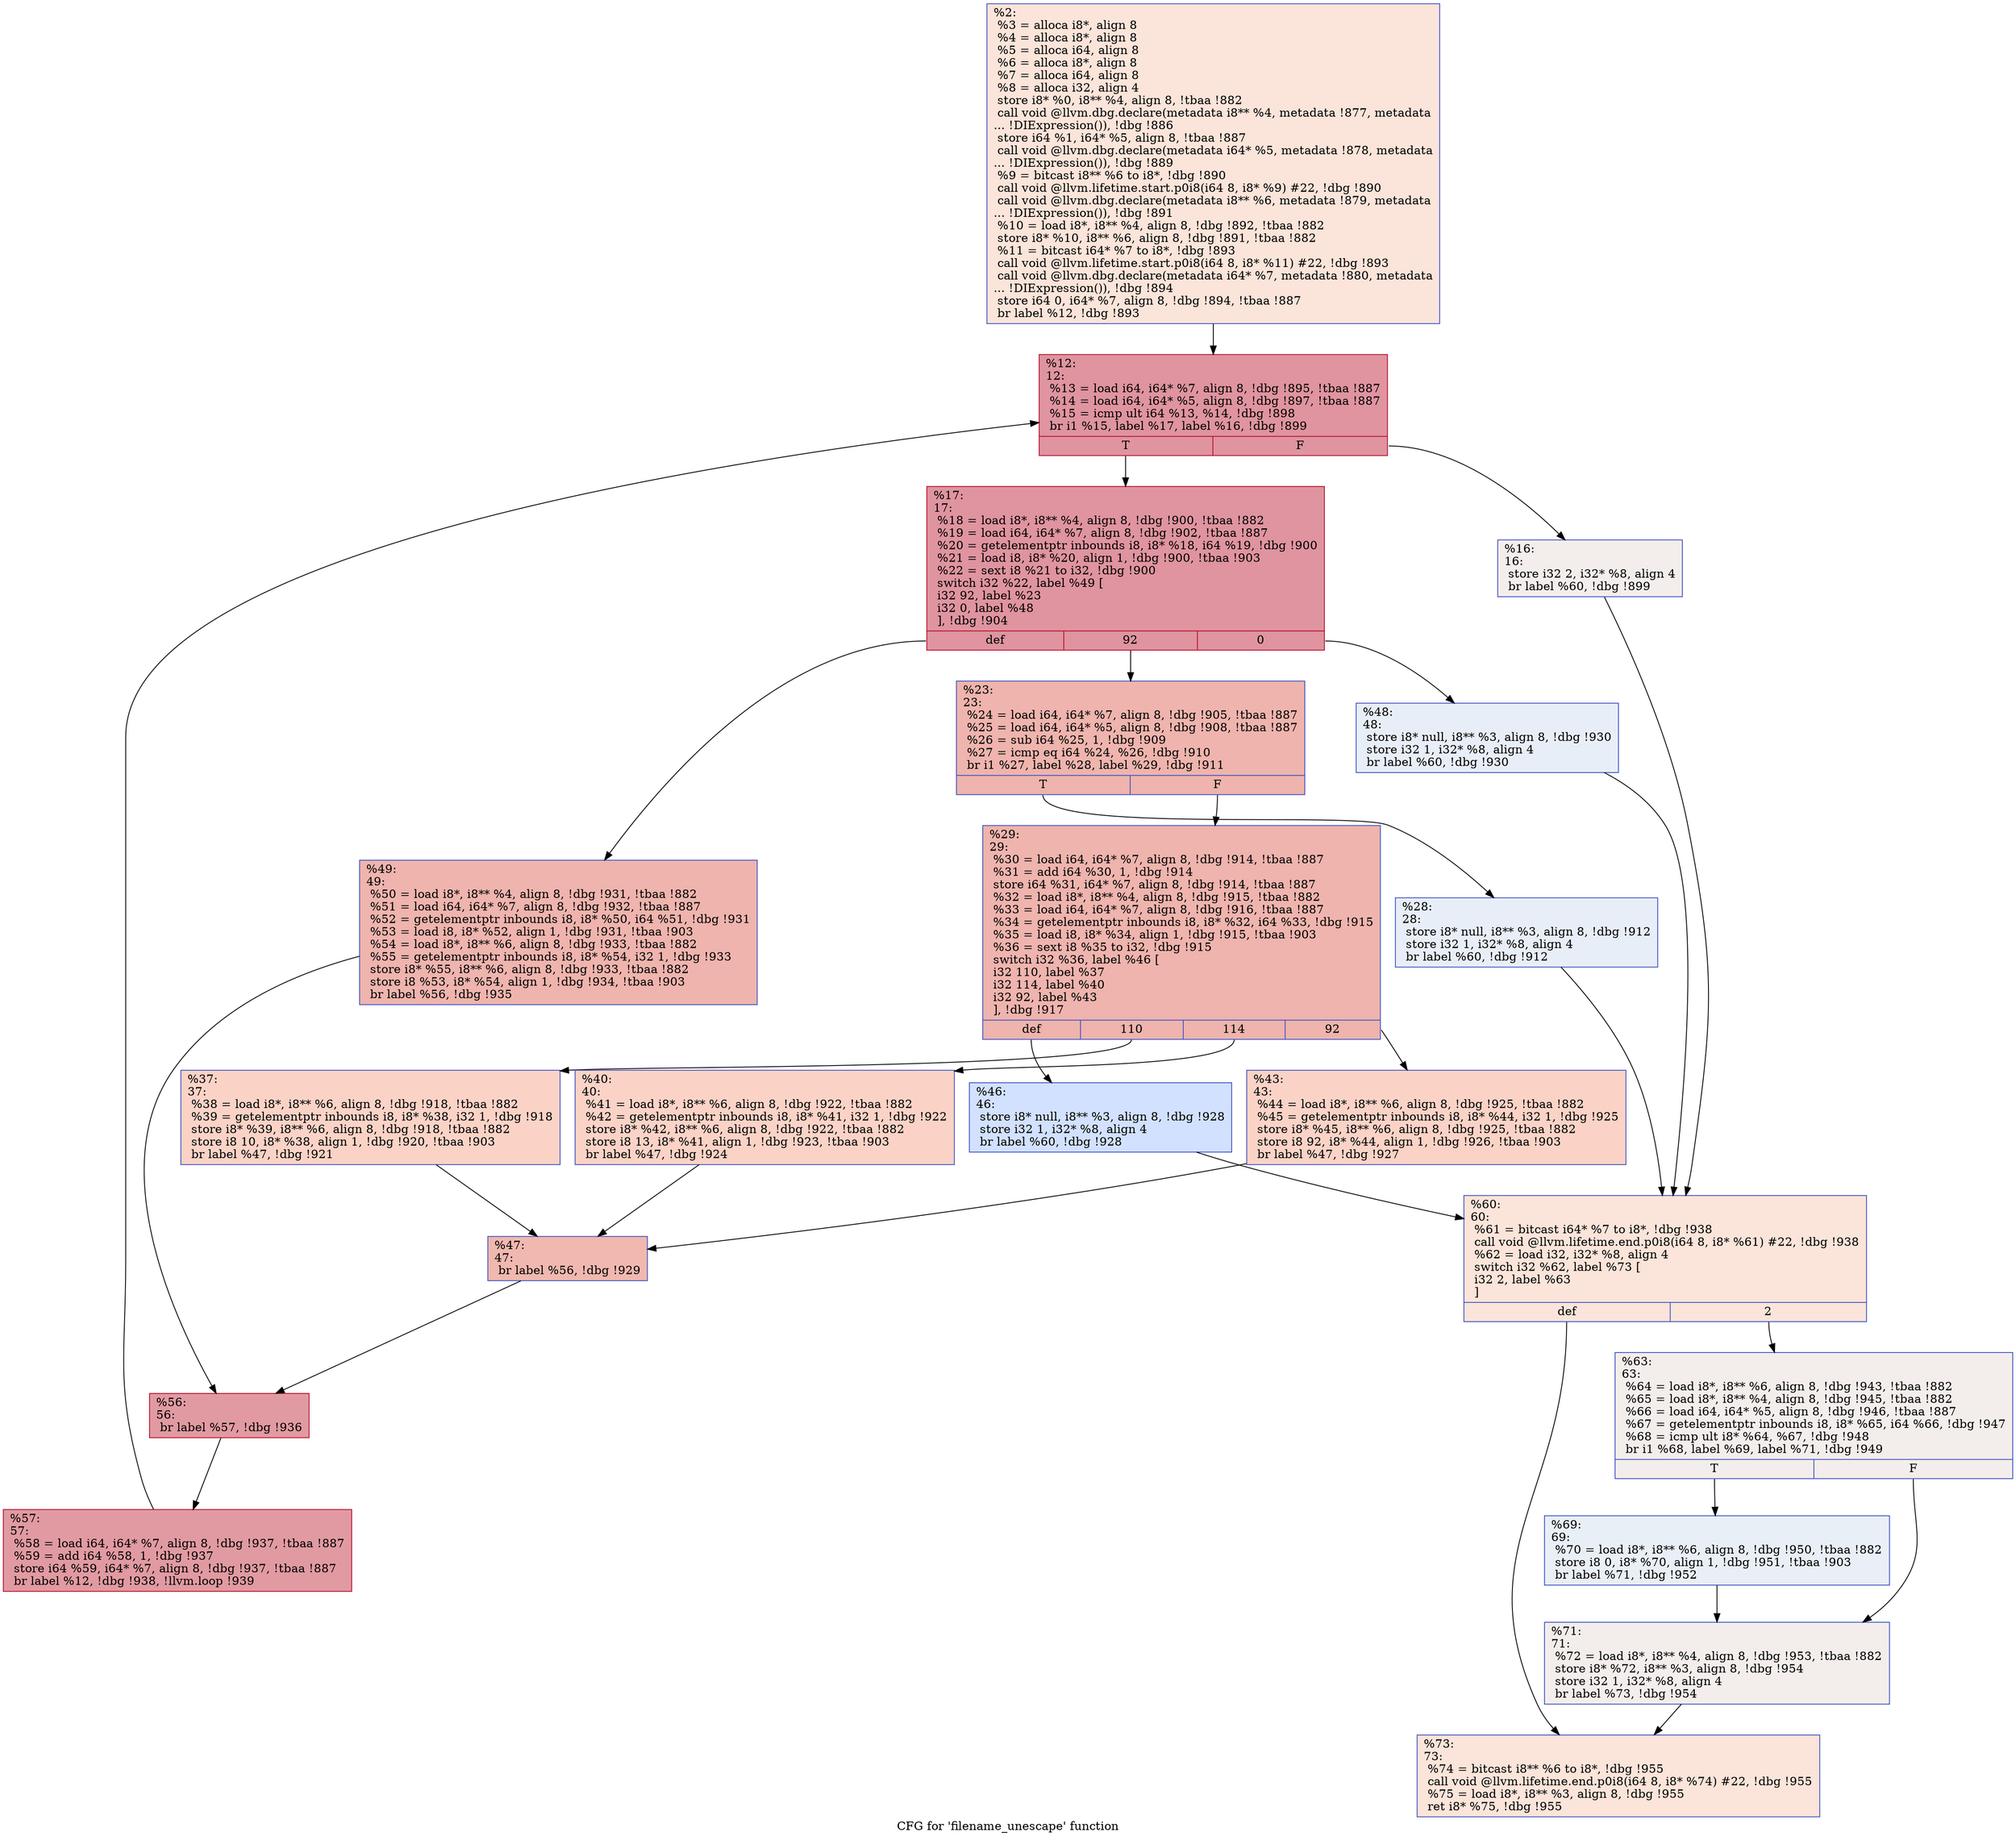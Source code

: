 digraph "CFG for 'filename_unescape' function" {
	label="CFG for 'filename_unescape' function";

	Node0x1273aa0 [shape=record,color="#3d50c3ff", style=filled, fillcolor="#f5c1a970",label="{%2:\l  %3 = alloca i8*, align 8\l  %4 = alloca i8*, align 8\l  %5 = alloca i64, align 8\l  %6 = alloca i8*, align 8\l  %7 = alloca i64, align 8\l  %8 = alloca i32, align 4\l  store i8* %0, i8** %4, align 8, !tbaa !882\l  call void @llvm.dbg.declare(metadata i8** %4, metadata !877, metadata\l... !DIExpression()), !dbg !886\l  store i64 %1, i64* %5, align 8, !tbaa !887\l  call void @llvm.dbg.declare(metadata i64* %5, metadata !878, metadata\l... !DIExpression()), !dbg !889\l  %9 = bitcast i8** %6 to i8*, !dbg !890\l  call void @llvm.lifetime.start.p0i8(i64 8, i8* %9) #22, !dbg !890\l  call void @llvm.dbg.declare(metadata i8** %6, metadata !879, metadata\l... !DIExpression()), !dbg !891\l  %10 = load i8*, i8** %4, align 8, !dbg !892, !tbaa !882\l  store i8* %10, i8** %6, align 8, !dbg !891, !tbaa !882\l  %11 = bitcast i64* %7 to i8*, !dbg !893\l  call void @llvm.lifetime.start.p0i8(i64 8, i8* %11) #22, !dbg !893\l  call void @llvm.dbg.declare(metadata i64* %7, metadata !880, metadata\l... !DIExpression()), !dbg !894\l  store i64 0, i64* %7, align 8, !dbg !894, !tbaa !887\l  br label %12, !dbg !893\l}"];
	Node0x1273aa0 -> Node0x1273ba0;
	Node0x1273ba0 [shape=record,color="#b70d28ff", style=filled, fillcolor="#b70d2870",label="{%12:\l12:                                               \l  %13 = load i64, i64* %7, align 8, !dbg !895, !tbaa !887\l  %14 = load i64, i64* %5, align 8, !dbg !897, !tbaa !887\l  %15 = icmp ult i64 %13, %14, !dbg !898\l  br i1 %15, label %17, label %16, !dbg !899\l|{<s0>T|<s1>F}}"];
	Node0x1273ba0:s0 -> Node0x1273c40;
	Node0x1273ba0:s1 -> Node0x1273bf0;
	Node0x1273bf0 [shape=record,color="#3d50c3ff", style=filled, fillcolor="#e3d9d370",label="{%16:\l16:                                               \l  store i32 2, i32* %8, align 4\l  br label %60, !dbg !899\l}"];
	Node0x1273bf0 -> Node0x1274050;
	Node0x1273c40 [shape=record,color="#b70d28ff", style=filled, fillcolor="#b70d2870",label="{%17:\l17:                                               \l  %18 = load i8*, i8** %4, align 8, !dbg !900, !tbaa !882\l  %19 = load i64, i64* %7, align 8, !dbg !902, !tbaa !887\l  %20 = getelementptr inbounds i8, i8* %18, i64 %19, !dbg !900\l  %21 = load i8, i8* %20, align 1, !dbg !900, !tbaa !903\l  %22 = sext i8 %21 to i32, !dbg !900\l  switch i32 %22, label %49 [\l    i32 92, label %23\l    i32 0, label %48\l  ], !dbg !904\l|{<s0>def|<s1>92|<s2>0}}"];
	Node0x1273c40:s0 -> Node0x1273f60;
	Node0x1273c40:s1 -> Node0x1273c90;
	Node0x1273c40:s2 -> Node0x1273f10;
	Node0x1273c90 [shape=record,color="#3d50c3ff", style=filled, fillcolor="#d8564670",label="{%23:\l23:                                               \l  %24 = load i64, i64* %7, align 8, !dbg !905, !tbaa !887\l  %25 = load i64, i64* %5, align 8, !dbg !908, !tbaa !887\l  %26 = sub i64 %25, 1, !dbg !909\l  %27 = icmp eq i64 %24, %26, !dbg !910\l  br i1 %27, label %28, label %29, !dbg !911\l|{<s0>T|<s1>F}}"];
	Node0x1273c90:s0 -> Node0x1273ce0;
	Node0x1273c90:s1 -> Node0x1273d30;
	Node0x1273ce0 [shape=record,color="#3d50c3ff", style=filled, fillcolor="#cbd8ee70",label="{%28:\l28:                                               \l  store i8* null, i8** %3, align 8, !dbg !912\l  store i32 1, i32* %8, align 4\l  br label %60, !dbg !912\l}"];
	Node0x1273ce0 -> Node0x1274050;
	Node0x1273d30 [shape=record,color="#3d50c3ff", style=filled, fillcolor="#d8564670",label="{%29:\l29:                                               \l  %30 = load i64, i64* %7, align 8, !dbg !914, !tbaa !887\l  %31 = add i64 %30, 1, !dbg !914\l  store i64 %31, i64* %7, align 8, !dbg !914, !tbaa !887\l  %32 = load i8*, i8** %4, align 8, !dbg !915, !tbaa !882\l  %33 = load i64, i64* %7, align 8, !dbg !916, !tbaa !887\l  %34 = getelementptr inbounds i8, i8* %32, i64 %33, !dbg !915\l  %35 = load i8, i8* %34, align 1, !dbg !915, !tbaa !903\l  %36 = sext i8 %35 to i32, !dbg !915\l  switch i32 %36, label %46 [\l    i32 110, label %37\l    i32 114, label %40\l    i32 92, label %43\l  ], !dbg !917\l|{<s0>def|<s1>110|<s2>114|<s3>92}}"];
	Node0x1273d30:s0 -> Node0x1273e70;
	Node0x1273d30:s1 -> Node0x1273d80;
	Node0x1273d30:s2 -> Node0x1273dd0;
	Node0x1273d30:s3 -> Node0x1273e20;
	Node0x1273d80 [shape=record,color="#3d50c3ff", style=filled, fillcolor="#f59c7d70",label="{%37:\l37:                                               \l  %38 = load i8*, i8** %6, align 8, !dbg !918, !tbaa !882\l  %39 = getelementptr inbounds i8, i8* %38, i32 1, !dbg !918\l  store i8* %39, i8** %6, align 8, !dbg !918, !tbaa !882\l  store i8 10, i8* %38, align 1, !dbg !920, !tbaa !903\l  br label %47, !dbg !921\l}"];
	Node0x1273d80 -> Node0x1273ec0;
	Node0x1273dd0 [shape=record,color="#3d50c3ff", style=filled, fillcolor="#f59c7d70",label="{%40:\l40:                                               \l  %41 = load i8*, i8** %6, align 8, !dbg !922, !tbaa !882\l  %42 = getelementptr inbounds i8, i8* %41, i32 1, !dbg !922\l  store i8* %42, i8** %6, align 8, !dbg !922, !tbaa !882\l  store i8 13, i8* %41, align 1, !dbg !923, !tbaa !903\l  br label %47, !dbg !924\l}"];
	Node0x1273dd0 -> Node0x1273ec0;
	Node0x1273e20 [shape=record,color="#3d50c3ff", style=filled, fillcolor="#f59c7d70",label="{%43:\l43:                                               \l  %44 = load i8*, i8** %6, align 8, !dbg !925, !tbaa !882\l  %45 = getelementptr inbounds i8, i8* %44, i32 1, !dbg !925\l  store i8* %45, i8** %6, align 8, !dbg !925, !tbaa !882\l  store i8 92, i8* %44, align 1, !dbg !926, !tbaa !903\l  br label %47, !dbg !927\l}"];
	Node0x1273e20 -> Node0x1273ec0;
	Node0x1273e70 [shape=record,color="#3d50c3ff", style=filled, fillcolor="#9abbff70",label="{%46:\l46:                                               \l  store i8* null, i8** %3, align 8, !dbg !928\l  store i32 1, i32* %8, align 4\l  br label %60, !dbg !928\l}"];
	Node0x1273e70 -> Node0x1274050;
	Node0x1273ec0 [shape=record,color="#3d50c3ff", style=filled, fillcolor="#dc5d4a70",label="{%47:\l47:                                               \l  br label %56, !dbg !929\l}"];
	Node0x1273ec0 -> Node0x1273fb0;
	Node0x1273f10 [shape=record,color="#3d50c3ff", style=filled, fillcolor="#cbd8ee70",label="{%48:\l48:                                               \l  store i8* null, i8** %3, align 8, !dbg !930\l  store i32 1, i32* %8, align 4\l  br label %60, !dbg !930\l}"];
	Node0x1273f10 -> Node0x1274050;
	Node0x1273f60 [shape=record,color="#3d50c3ff", style=filled, fillcolor="#d8564670",label="{%49:\l49:                                               \l  %50 = load i8*, i8** %4, align 8, !dbg !931, !tbaa !882\l  %51 = load i64, i64* %7, align 8, !dbg !932, !tbaa !887\l  %52 = getelementptr inbounds i8, i8* %50, i64 %51, !dbg !931\l  %53 = load i8, i8* %52, align 1, !dbg !931, !tbaa !903\l  %54 = load i8*, i8** %6, align 8, !dbg !933, !tbaa !882\l  %55 = getelementptr inbounds i8, i8* %54, i32 1, !dbg !933\l  store i8* %55, i8** %6, align 8, !dbg !933, !tbaa !882\l  store i8 %53, i8* %54, align 1, !dbg !934, !tbaa !903\l  br label %56, !dbg !935\l}"];
	Node0x1273f60 -> Node0x1273fb0;
	Node0x1273fb0 [shape=record,color="#b70d28ff", style=filled, fillcolor="#bb1b2c70",label="{%56:\l56:                                               \l  br label %57, !dbg !936\l}"];
	Node0x1273fb0 -> Node0x1274000;
	Node0x1274000 [shape=record,color="#b70d28ff", style=filled, fillcolor="#bb1b2c70",label="{%57:\l57:                                               \l  %58 = load i64, i64* %7, align 8, !dbg !937, !tbaa !887\l  %59 = add i64 %58, 1, !dbg !937\l  store i64 %59, i64* %7, align 8, !dbg !937, !tbaa !887\l  br label %12, !dbg !938, !llvm.loop !939\l}"];
	Node0x1274000 -> Node0x1273ba0;
	Node0x1274050 [shape=record,color="#3d50c3ff", style=filled, fillcolor="#f5c1a970",label="{%60:\l60:                                               \l  %61 = bitcast i64* %7 to i8*, !dbg !938\l  call void @llvm.lifetime.end.p0i8(i64 8, i8* %61) #22, !dbg !938\l  %62 = load i32, i32* %8, align 4\l  switch i32 %62, label %73 [\l    i32 2, label %63\l  ]\l|{<s0>def|<s1>2}}"];
	Node0x1274050:s0 -> Node0x1274190;
	Node0x1274050:s1 -> Node0x12740a0;
	Node0x12740a0 [shape=record,color="#3d50c3ff", style=filled, fillcolor="#e5d8d170",label="{%63:\l63:                                               \l  %64 = load i8*, i8** %6, align 8, !dbg !943, !tbaa !882\l  %65 = load i8*, i8** %4, align 8, !dbg !945, !tbaa !882\l  %66 = load i64, i64* %5, align 8, !dbg !946, !tbaa !887\l  %67 = getelementptr inbounds i8, i8* %65, i64 %66, !dbg !947\l  %68 = icmp ult i8* %64, %67, !dbg !948\l  br i1 %68, label %69, label %71, !dbg !949\l|{<s0>T|<s1>F}}"];
	Node0x12740a0:s0 -> Node0x12740f0;
	Node0x12740a0:s1 -> Node0x1274140;
	Node0x12740f0 [shape=record,color="#3d50c3ff", style=filled, fillcolor="#cedaeb70",label="{%69:\l69:                                               \l  %70 = load i8*, i8** %6, align 8, !dbg !950, !tbaa !882\l  store i8 0, i8* %70, align 1, !dbg !951, !tbaa !903\l  br label %71, !dbg !952\l}"];
	Node0x12740f0 -> Node0x1274140;
	Node0x1274140 [shape=record,color="#3d50c3ff", style=filled, fillcolor="#e5d8d170",label="{%71:\l71:                                               \l  %72 = load i8*, i8** %4, align 8, !dbg !953, !tbaa !882\l  store i8* %72, i8** %3, align 8, !dbg !954\l  store i32 1, i32* %8, align 4\l  br label %73, !dbg !954\l}"];
	Node0x1274140 -> Node0x1274190;
	Node0x1274190 [shape=record,color="#3d50c3ff", style=filled, fillcolor="#f5c1a970",label="{%73:\l73:                                               \l  %74 = bitcast i8** %6 to i8*, !dbg !955\l  call void @llvm.lifetime.end.p0i8(i64 8, i8* %74) #22, !dbg !955\l  %75 = load i8*, i8** %3, align 8, !dbg !955\l  ret i8* %75, !dbg !955\l}"];
}
